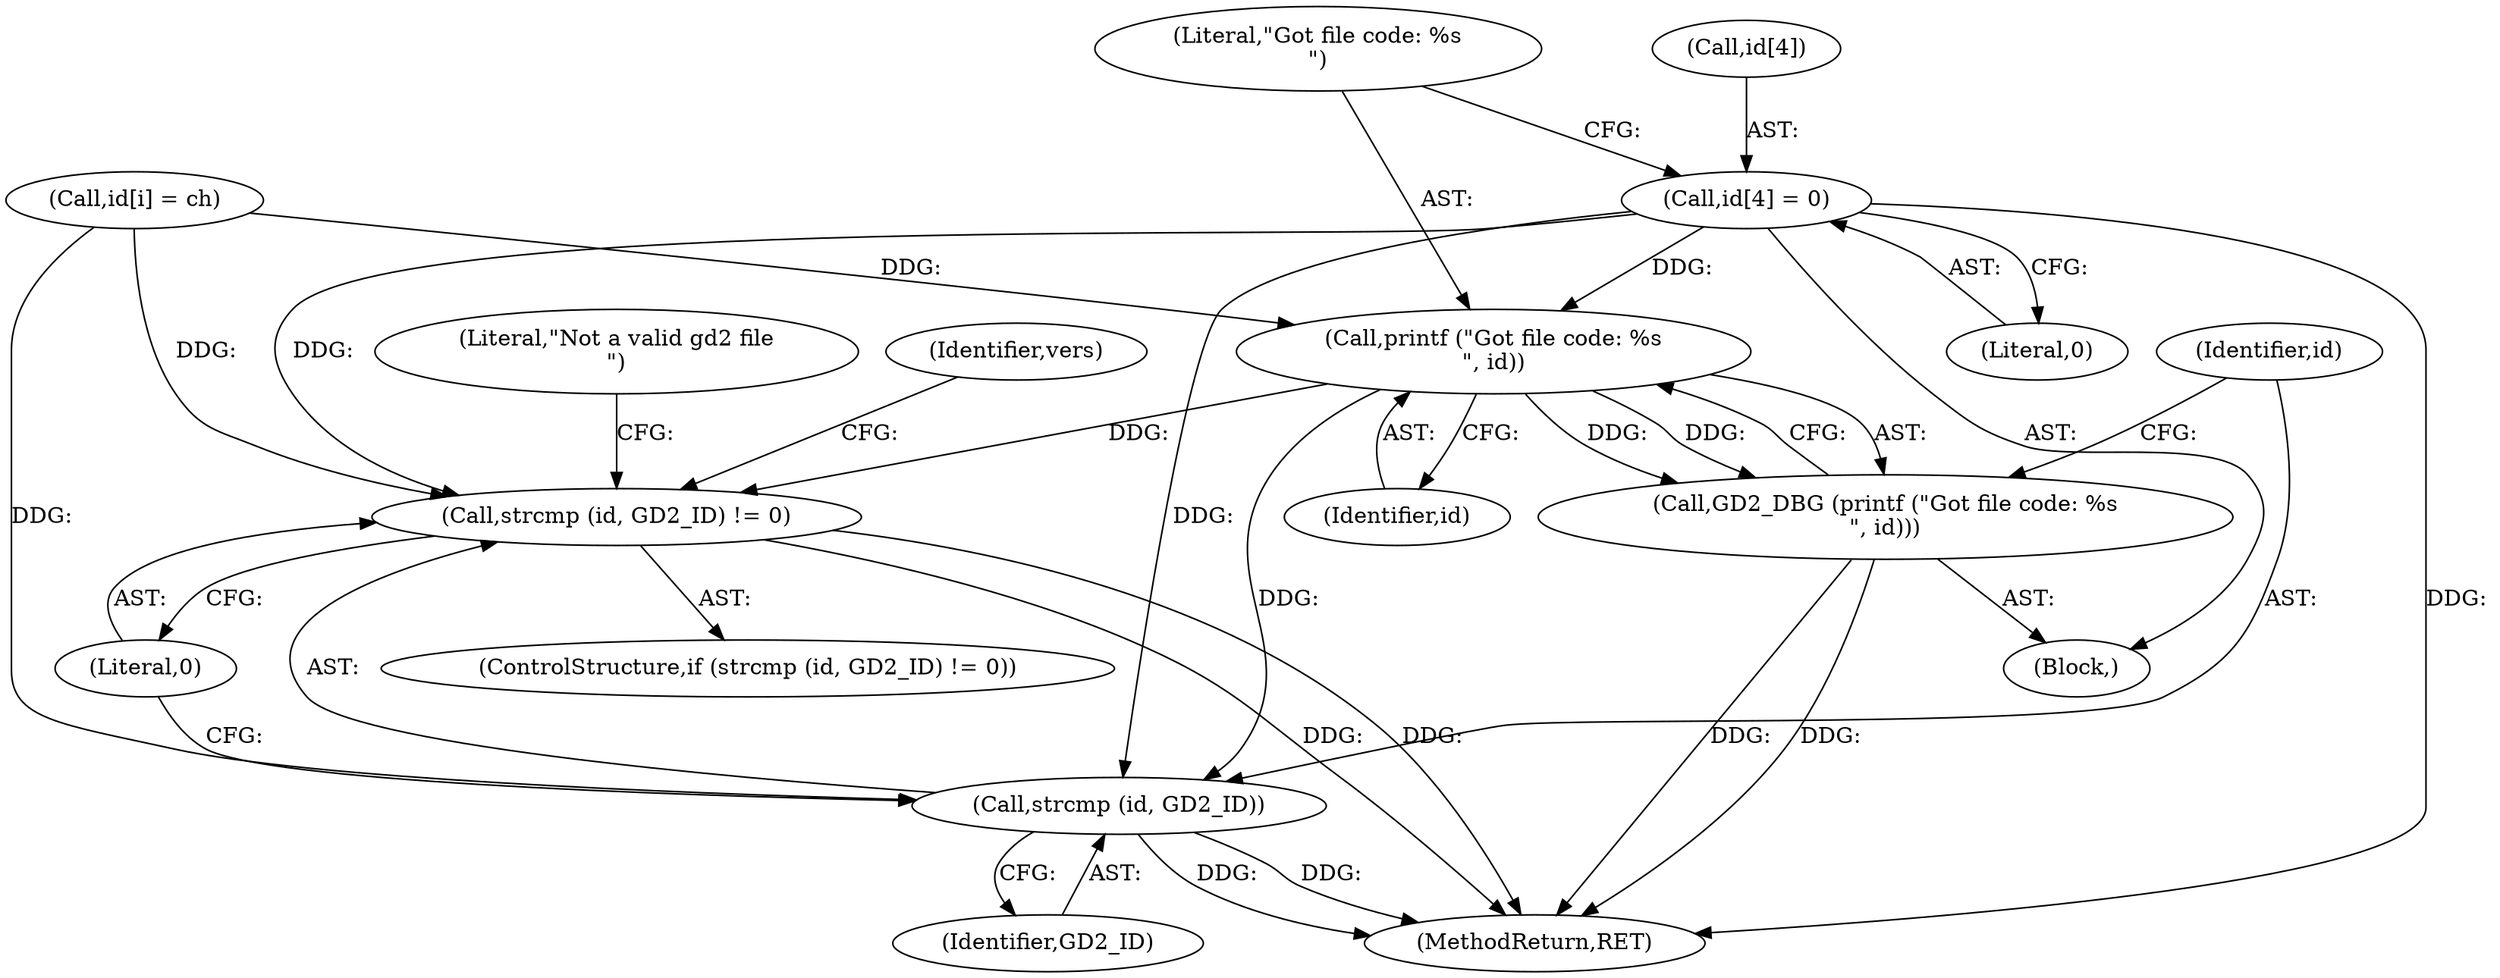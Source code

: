 digraph "0_libgd_2bb97f407c1145c850416a3bfbcc8cf124e68a19@array" {
"1000152" [label="(Call,id[4] = 0)"];
"1000158" [label="(Call,printf (\"Got file code: %s\n\", id))"];
"1000157" [label="(Call,GD2_DBG (printf (\"Got file code: %s\n\", id)))"];
"1000162" [label="(Call,strcmp (id, GD2_ID) != 0)"];
"1000163" [label="(Call,strcmp (id, GD2_ID))"];
"1000156" [label="(Literal,0)"];
"1000161" [label="(ControlStructure,if (strcmp (id, GD2_ID) != 0))"];
"1000153" [label="(Call,id[4])"];
"1000425" [label="(MethodReturn,RET)"];
"1000158" [label="(Call,printf (\"Got file code: %s\n\", id))"];
"1000166" [label="(Literal,0)"];
"1000160" [label="(Identifier,id)"];
"1000152" [label="(Call,id[4] = 0)"];
"1000159" [label="(Literal,\"Got file code: %s\n\")"];
"1000147" [label="(Call,id[i] = ch)"];
"1000157" [label="(Call,GD2_DBG (printf (\"Got file code: %s\n\", id)))"];
"1000164" [label="(Identifier,id)"];
"1000170" [label="(Literal,\"Not a valid gd2 file\n\")"];
"1000175" [label="(Identifier,vers)"];
"1000117" [label="(Block,)"];
"1000163" [label="(Call,strcmp (id, GD2_ID))"];
"1000162" [label="(Call,strcmp (id, GD2_ID) != 0)"];
"1000165" [label="(Identifier,GD2_ID)"];
"1000152" -> "1000117"  [label="AST: "];
"1000152" -> "1000156"  [label="CFG: "];
"1000153" -> "1000152"  [label="AST: "];
"1000156" -> "1000152"  [label="AST: "];
"1000159" -> "1000152"  [label="CFG: "];
"1000152" -> "1000425"  [label="DDG: "];
"1000152" -> "1000158"  [label="DDG: "];
"1000152" -> "1000162"  [label="DDG: "];
"1000152" -> "1000163"  [label="DDG: "];
"1000158" -> "1000157"  [label="AST: "];
"1000158" -> "1000160"  [label="CFG: "];
"1000159" -> "1000158"  [label="AST: "];
"1000160" -> "1000158"  [label="AST: "];
"1000157" -> "1000158"  [label="CFG: "];
"1000158" -> "1000157"  [label="DDG: "];
"1000158" -> "1000157"  [label="DDG: "];
"1000147" -> "1000158"  [label="DDG: "];
"1000158" -> "1000162"  [label="DDG: "];
"1000158" -> "1000163"  [label="DDG: "];
"1000157" -> "1000117"  [label="AST: "];
"1000164" -> "1000157"  [label="CFG: "];
"1000157" -> "1000425"  [label="DDG: "];
"1000157" -> "1000425"  [label="DDG: "];
"1000162" -> "1000161"  [label="AST: "];
"1000162" -> "1000166"  [label="CFG: "];
"1000163" -> "1000162"  [label="AST: "];
"1000166" -> "1000162"  [label="AST: "];
"1000170" -> "1000162"  [label="CFG: "];
"1000175" -> "1000162"  [label="CFG: "];
"1000162" -> "1000425"  [label="DDG: "];
"1000162" -> "1000425"  [label="DDG: "];
"1000147" -> "1000162"  [label="DDG: "];
"1000163" -> "1000165"  [label="CFG: "];
"1000164" -> "1000163"  [label="AST: "];
"1000165" -> "1000163"  [label="AST: "];
"1000166" -> "1000163"  [label="CFG: "];
"1000163" -> "1000425"  [label="DDG: "];
"1000163" -> "1000425"  [label="DDG: "];
"1000147" -> "1000163"  [label="DDG: "];
}
